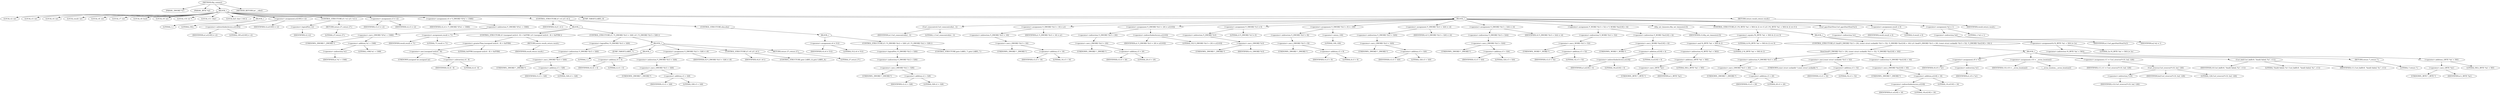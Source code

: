 digraph tftp_connect {  
"1000112" [label = "(METHOD,tftp_connect)" ]
"1000113" [label = "(PARAM,_DWORD *a1)" ]
"1000114" [label = "(PARAM,_BYTE *a2)" ]
"1000115" [label = "(BLOCK,,)" ]
"1000116" [label = "(LOCAL,v2: int)" ]
"1000117" [label = "(LOCAL,v3: int)" ]
"1000118" [label = "(LOCAL,v4: int)" ]
"1000119" [label = "(LOCAL,result: int)" ]
"1000120" [label = "(LOCAL,v6: int)" ]
"1000121" [label = "(LOCAL,v7: int)" ]
"1000122" [label = "(LOCAL,v8: bool)" ]
"1000123" [label = "(LOCAL,v9: int)" ]
"1000124" [label = "(LOCAL,v10: int *)" ]
"1000125" [label = "(LOCAL,v11: char)" ]
"1000126" [label = "(LOCAL,buf: char [ 144 ])" ]
"1000127" [label = "(BLOCK,,)" ]
"1000128" [label = "(LITERAL,1,)" ]
"1000129" [label = "(LITERAL,336,)" ]
"1000130" [label = "(<operator>.assignment,a1[185] = v2)" ]
"1000131" [label = "(<operator>.indirectIndexAccess,a1[185])" ]
"1000132" [label = "(IDENTIFIER,a1,a1[185] = v2)" ]
"1000133" [label = "(LITERAL,185,a1[185] = v2)" ]
"1000134" [label = "(IDENTIFIER,v2,a1[185] = v2)" ]
"1000135" [label = "(CONTROL_STRUCTURE,if ( !v2 ),if ( !v2 ))" ]
"1000136" [label = "(<operator>.logicalNot,!v2)" ]
"1000137" [label = "(IDENTIFIER,v2,!v2)" ]
"1000138" [label = "(RETURN,return 27;,return 27;)" ]
"1000139" [label = "(LITERAL,27,return 27;)" ]
"1000140" [label = "(<operator>.assignment,v3 = v2)" ]
"1000141" [label = "(IDENTIFIER,v3,v3 = v2)" ]
"1000142" [label = "(IDENTIFIER,v2,v3 = v2)" ]
"1000143" [label = "(<operator>.assignment,v4 = *(_DWORD *)(*a1 + 1568))" ]
"1000144" [label = "(IDENTIFIER,v4,v4 = *(_DWORD *)(*a1 + 1568))" ]
"1000145" [label = "(<operator>.indirection,*(_DWORD *)(*a1 + 1568))" ]
"1000146" [label = "(<operator>.cast,(_DWORD *)(*a1 + 1568))" ]
"1000147" [label = "(UNKNOWN,_DWORD *,_DWORD *)" ]
"1000148" [label = "(<operator>.addition,*a1 + 1568)" ]
"1000149" [label = "(<operator>.indirection,*a1)" ]
"1000150" [label = "(IDENTIFIER,a1,*a1 + 1568)" ]
"1000151" [label = "(LITERAL,1568,*a1 + 1568)" ]
"1000152" [label = "(CONTROL_STRUCTURE,if ( v4 ),if ( v4 ))" ]
"1000153" [label = "(IDENTIFIER,v4,if ( v4 ))" ]
"1000154" [label = "(BLOCK,,)" ]
"1000155" [label = "(<operator>.assignment,result = 71)" ]
"1000156" [label = "(IDENTIFIER,result,result = 71)" ]
"1000157" [label = "(LITERAL,71,result = 71)" ]
"1000158" [label = "(CONTROL_STRUCTURE,if ( (unsigned int)(v4 - 8) > 0xFFB0 ),if ( (unsigned int)(v4 - 8) > 0xFFB0 ))" ]
"1000159" [label = "(<operator>.greaterThan,(unsigned int)(v4 - 8) > 0xFFB0)" ]
"1000160" [label = "(<operator>.cast,(unsigned int)(v4 - 8))" ]
"1000161" [label = "(UNKNOWN,unsigned int,unsigned int)" ]
"1000162" [label = "(<operator>.subtraction,v4 - 8)" ]
"1000163" [label = "(IDENTIFIER,v4,v4 - 8)" ]
"1000164" [label = "(LITERAL,8,v4 - 8)" ]
"1000165" [label = "(LITERAL,0xFFB0,(unsigned int)(v4 - 8) > 0xFFB0)" ]
"1000166" [label = "(RETURN,return result;,return result;)" ]
"1000167" [label = "(IDENTIFIER,result,return result;)" ]
"1000168" [label = "(CONTROL_STRUCTURE,if ( !*(_DWORD *)(v3 + 328) ),if ( !*(_DWORD *)(v3 + 328) ))" ]
"1000169" [label = "(<operator>.logicalNot,!*(_DWORD *)(v3 + 328))" ]
"1000170" [label = "(<operator>.indirection,*(_DWORD *)(v3 + 328))" ]
"1000171" [label = "(<operator>.cast,(_DWORD *)(v3 + 328))" ]
"1000172" [label = "(UNKNOWN,_DWORD *,_DWORD *)" ]
"1000173" [label = "(<operator>.addition,v3 + 328)" ]
"1000174" [label = "(IDENTIFIER,v3,v3 + 328)" ]
"1000175" [label = "(LITERAL,328,v3 + 328)" ]
"1000176" [label = "(BLOCK,,)" ]
"1000177" [label = "(JUMP_TARGET,LABEL_7)" ]
"1000178" [label = "(BLOCK,,)" ]
"1000179" [label = "(LITERAL,1,)" ]
"1000180" [label = "(<operator>.addition,v4 + 4)" ]
"1000181" [label = "(IDENTIFIER,v4,v4 + 4)" ]
"1000182" [label = "(LITERAL,4,v4 + 4)" ]
"1000183" [label = "(<operator>.assignment,*(_DWORD *)(v3 + 328) = v6)" ]
"1000184" [label = "(<operator>.indirection,*(_DWORD *)(v3 + 328))" ]
"1000185" [label = "(<operator>.cast,(_DWORD *)(v3 + 328))" ]
"1000186" [label = "(UNKNOWN,_DWORD *,_DWORD *)" ]
"1000187" [label = "(<operator>.addition,v3 + 328)" ]
"1000188" [label = "(IDENTIFIER,v3,v3 + 328)" ]
"1000189" [label = "(LITERAL,328,v3 + 328)" ]
"1000190" [label = "(IDENTIFIER,v6,*(_DWORD *)(v3 + 328) = v6)" ]
"1000191" [label = "(CONTROL_STRUCTURE,if ( v6 ),if ( v6 ))" ]
"1000192" [label = "(IDENTIFIER,v6,if ( v6 ))" ]
"1000193" [label = "(CONTROL_STRUCTURE,goto LABEL_8;,goto LABEL_8;)" ]
"1000194" [label = "(RETURN,return 27;,return 27;)" ]
"1000195" [label = "(LITERAL,27,return 27;)" ]
"1000196" [label = "(CONTROL_STRUCTURE,else,else)" ]
"1000197" [label = "(BLOCK,,)" ]
"1000198" [label = "(<operator>.assignment,v4 = 512)" ]
"1000199" [label = "(IDENTIFIER,v4,v4 = 512)" ]
"1000200" [label = "(LITERAL,512,v4 = 512)" ]
"1000201" [label = "(CONTROL_STRUCTURE,if ( !*(_DWORD *)(v2 + 328) ),if ( !*(_DWORD *)(v2 + 328) ))" ]
"1000202" [label = "(<operator>.logicalNot,!*(_DWORD *)(v2 + 328))" ]
"1000203" [label = "(<operator>.indirection,*(_DWORD *)(v2 + 328))" ]
"1000204" [label = "(<operator>.cast,(_DWORD *)(v2 + 328))" ]
"1000205" [label = "(UNKNOWN,_DWORD *,_DWORD *)" ]
"1000206" [label = "(<operator>.addition,v2 + 328)" ]
"1000207" [label = "(IDENTIFIER,v2,v2 + 328)" ]
"1000208" [label = "(LITERAL,328,v2 + 328)" ]
"1000209" [label = "(CONTROL_STRUCTURE,goto LABEL_7;,goto LABEL_7;)" ]
"1000210" [label = "(JUMP_TARGET,LABEL_8)" ]
"1000211" [label = "(BLOCK,,)" ]
"1000212" [label = "(Curl_conncontrol,Curl_conncontrol(a1, 1))" ]
"1000213" [label = "(IDENTIFIER,a1,Curl_conncontrol(a1, 1))" ]
"1000214" [label = "(LITERAL,1,Curl_conncontrol(a1, 1))" ]
"1000215" [label = "(<operator>.assignment,*(_DWORD *)(v3 + 16) = a1)" ]
"1000216" [label = "(<operator>.indirection,*(_DWORD *)(v3 + 16))" ]
"1000217" [label = "(<operator>.cast,(_DWORD *)(v3 + 16))" ]
"1000218" [label = "(UNKNOWN,_DWORD *,_DWORD *)" ]
"1000219" [label = "(<operator>.addition,v3 + 16)" ]
"1000220" [label = "(IDENTIFIER,v3,v3 + 16)" ]
"1000221" [label = "(LITERAL,16,v3 + 16)" ]
"1000222" [label = "(IDENTIFIER,a1,*(_DWORD *)(v3 + 16) = a1)" ]
"1000223" [label = "(<operator>.assignment,*(_DWORD *)(v3 + 20) = a1[103])" ]
"1000224" [label = "(<operator>.indirection,*(_DWORD *)(v3 + 20))" ]
"1000225" [label = "(<operator>.cast,(_DWORD *)(v3 + 20))" ]
"1000226" [label = "(UNKNOWN,_DWORD *,_DWORD *)" ]
"1000227" [label = "(<operator>.addition,v3 + 20)" ]
"1000228" [label = "(IDENTIFIER,v3,v3 + 20)" ]
"1000229" [label = "(LITERAL,20,v3 + 20)" ]
"1000230" [label = "(<operator>.indirectIndexAccess,a1[103])" ]
"1000231" [label = "(IDENTIFIER,a1,*(_DWORD *)(v3 + 20) = a1[103])" ]
"1000232" [label = "(LITERAL,103,*(_DWORD *)(v3 + 20) = a1[103])" ]
"1000233" [label = "(<operator>.assignment,*(_DWORD *)v3 = 0)" ]
"1000234" [label = "(<operator>.indirection,*(_DWORD *)v3)" ]
"1000235" [label = "(<operator>.cast,(_DWORD *)v3)" ]
"1000236" [label = "(UNKNOWN,_DWORD *,_DWORD *)" ]
"1000237" [label = "(IDENTIFIER,v3,(_DWORD *)v3)" ]
"1000238" [label = "(LITERAL,0,*(_DWORD *)v3 = 0)" ]
"1000239" [label = "(<operator>.assignment,*(_DWORD *)(v3 + 8) = -100)" ]
"1000240" [label = "(<operator>.indirection,*(_DWORD *)(v3 + 8))" ]
"1000241" [label = "(<operator>.cast,(_DWORD *)(v3 + 8))" ]
"1000242" [label = "(UNKNOWN,_DWORD *,_DWORD *)" ]
"1000243" [label = "(<operator>.addition,v3 + 8)" ]
"1000244" [label = "(IDENTIFIER,v3,v3 + 8)" ]
"1000245" [label = "(LITERAL,8,v3 + 8)" ]
"1000246" [label = "(<operator>.minus,-100)" ]
"1000247" [label = "(LITERAL,100,-100)" ]
"1000248" [label = "(<operator>.assignment,*(_DWORD *)(v3 + 320) = v4)" ]
"1000249" [label = "(<operator>.indirection,*(_DWORD *)(v3 + 320))" ]
"1000250" [label = "(<operator>.cast,(_DWORD *)(v3 + 320))" ]
"1000251" [label = "(UNKNOWN,_DWORD *,_DWORD *)" ]
"1000252" [label = "(<operator>.addition,v3 + 320)" ]
"1000253" [label = "(IDENTIFIER,v3,v3 + 320)" ]
"1000254" [label = "(LITERAL,320,v3 + 320)" ]
"1000255" [label = "(IDENTIFIER,v4,*(_DWORD *)(v3 + 320) = v4)" ]
"1000256" [label = "(<operator>.assignment,*(_DWORD *)(v3 + 324) = v4)" ]
"1000257" [label = "(<operator>.indirection,*(_DWORD *)(v3 + 324))" ]
"1000258" [label = "(<operator>.cast,(_DWORD *)(v3 + 324))" ]
"1000259" [label = "(UNKNOWN,_DWORD *,_DWORD *)" ]
"1000260" [label = "(<operator>.addition,v3 + 324)" ]
"1000261" [label = "(IDENTIFIER,v3,v3 + 324)" ]
"1000262" [label = "(LITERAL,324,v3 + 324)" ]
"1000263" [label = "(IDENTIFIER,v4,*(_DWORD *)(v3 + 324) = v4)" ]
"1000264" [label = "(<operator>.assignment,*(_WORD *)(v3 + 52) = *(_WORD *)(a1[18] + 4))" ]
"1000265" [label = "(<operator>.indirection,*(_WORD *)(v3 + 52))" ]
"1000266" [label = "(<operator>.cast,(_WORD *)(v3 + 52))" ]
"1000267" [label = "(UNKNOWN,_WORD *,_WORD *)" ]
"1000268" [label = "(<operator>.addition,v3 + 52)" ]
"1000269" [label = "(IDENTIFIER,v3,v3 + 52)" ]
"1000270" [label = "(LITERAL,52,v3 + 52)" ]
"1000271" [label = "(<operator>.indirection,*(_WORD *)(a1[18] + 4))" ]
"1000272" [label = "(<operator>.cast,(_WORD *)(a1[18] + 4))" ]
"1000273" [label = "(UNKNOWN,_WORD *,_WORD *)" ]
"1000274" [label = "(<operator>.addition,a1[18] + 4)" ]
"1000275" [label = "(<operator>.indirectIndexAccess,a1[18])" ]
"1000276" [label = "(IDENTIFIER,a1,a1[18] + 4)" ]
"1000277" [label = "(LITERAL,18,a1[18] + 4)" ]
"1000278" [label = "(LITERAL,4,a1[18] + 4)" ]
"1000279" [label = "(tftp_set_timeouts,tftp_set_timeouts(v3))" ]
"1000280" [label = "(IDENTIFIER,v3,tftp_set_timeouts(v3))" ]
"1000281" [label = "(CONTROL_STRUCTURE,if ( (*((_BYTE *)a1 + 583) & 2) == 0 ),if ( (*((_BYTE *)a1 + 583) & 2) == 0 ))" ]
"1000282" [label = "(<operator>.equals,(*((_BYTE *)a1 + 583) & 2) == 0)" ]
"1000283" [label = "(<operator>.and,*((_BYTE *)a1 + 583) & 2)" ]
"1000284" [label = "(<operator>.indirection,*((_BYTE *)a1 + 583))" ]
"1000285" [label = "(<operator>.addition,(_BYTE *)a1 + 583)" ]
"1000286" [label = "(<operator>.cast,(_BYTE *)a1)" ]
"1000287" [label = "(UNKNOWN,_BYTE *,_BYTE *)" ]
"1000288" [label = "(IDENTIFIER,a1,(_BYTE *)a1)" ]
"1000289" [label = "(LITERAL,583,(_BYTE *)a1 + 583)" ]
"1000290" [label = "(LITERAL,2,*((_BYTE *)a1 + 583) & 2)" ]
"1000291" [label = "(LITERAL,0,(*((_BYTE *)a1 + 583) & 2) == 0)" ]
"1000292" [label = "(BLOCK,,)" ]
"1000293" [label = "(CONTROL_STRUCTURE,if ( bind(*(_DWORD *)(v3 + 20), (const struct sockaddr *)(v3 + 52), *(_DWORD *)(a1[18] + 16)) ),if ( bind(*(_DWORD *)(v3 + 20), (const struct sockaddr *)(v3 + 52), *(_DWORD *)(a1[18] + 16)) ))" ]
"1000294" [label = "(bind,bind(*(_DWORD *)(v3 + 20), (const struct sockaddr *)(v3 + 52), *(_DWORD *)(a1[18] + 16)))" ]
"1000295" [label = "(<operator>.indirection,*(_DWORD *)(v3 + 20))" ]
"1000296" [label = "(<operator>.cast,(_DWORD *)(v3 + 20))" ]
"1000297" [label = "(UNKNOWN,_DWORD *,_DWORD *)" ]
"1000298" [label = "(<operator>.addition,v3 + 20)" ]
"1000299" [label = "(IDENTIFIER,v3,v3 + 20)" ]
"1000300" [label = "(LITERAL,20,v3 + 20)" ]
"1000301" [label = "(<operator>.cast,(const struct sockaddr *)(v3 + 52))" ]
"1000302" [label = "(UNKNOWN,const struct sockaddr *,const struct sockaddr *)" ]
"1000303" [label = "(<operator>.addition,v3 + 52)" ]
"1000304" [label = "(IDENTIFIER,v3,v3 + 52)" ]
"1000305" [label = "(LITERAL,52,v3 + 52)" ]
"1000306" [label = "(<operator>.indirection,*(_DWORD *)(a1[18] + 16))" ]
"1000307" [label = "(<operator>.cast,(_DWORD *)(a1[18] + 16))" ]
"1000308" [label = "(UNKNOWN,_DWORD *,_DWORD *)" ]
"1000309" [label = "(<operator>.addition,a1[18] + 16)" ]
"1000310" [label = "(<operator>.indirectIndexAccess,a1[18])" ]
"1000311" [label = "(IDENTIFIER,a1,a1[18] + 16)" ]
"1000312" [label = "(LITERAL,18,a1[18] + 16)" ]
"1000313" [label = "(LITERAL,16,a1[18] + 16)" ]
"1000314" [label = "(BLOCK,,)" ]
"1000315" [label = "(<operator>.assignment,v9 = *a1)" ]
"1000316" [label = "(IDENTIFIER,v9,v9 = *a1)" ]
"1000317" [label = "(<operator>.indirection,*a1)" ]
"1000318" [label = "(IDENTIFIER,a1,v9 = *a1)" ]
"1000319" [label = "(<operator>.assignment,v10 = __errno_location())" ]
"1000320" [label = "(IDENTIFIER,v10,v10 = __errno_location())" ]
"1000321" [label = "(__errno_location,__errno_location())" ]
"1000322" [label = "(<operator>.assignment,v11 = Curl_strerror(*v10, buf, 128))" ]
"1000323" [label = "(IDENTIFIER,v11,v11 = Curl_strerror(*v10, buf, 128))" ]
"1000324" [label = "(Curl_strerror,Curl_strerror(*v10, buf, 128))" ]
"1000325" [label = "(<operator>.indirection,*v10)" ]
"1000326" [label = "(IDENTIFIER,v10,Curl_strerror(*v10, buf, 128))" ]
"1000327" [label = "(IDENTIFIER,buf,Curl_strerror(*v10, buf, 128))" ]
"1000328" [label = "(LITERAL,128,Curl_strerror(*v10, buf, 128))" ]
"1000329" [label = "(Curl_failf,Curl_failf(v9, \"bind() failed; %s\", v11))" ]
"1000330" [label = "(IDENTIFIER,v9,Curl_failf(v9, \"bind() failed; %s\", v11))" ]
"1000331" [label = "(LITERAL,\"bind() failed; %s\",Curl_failf(v9, \"bind() failed; %s\", v11))" ]
"1000332" [label = "(IDENTIFIER,v11,Curl_failf(v9, \"bind() failed; %s\", v11))" ]
"1000333" [label = "(RETURN,return 7;,return 7;)" ]
"1000334" [label = "(LITERAL,7,return 7;)" ]
"1000335" [label = "(<operators>.assignmentOr,*((_BYTE *)a1 + 583) |= 2u)" ]
"1000336" [label = "(<operator>.indirection,*((_BYTE *)a1 + 583))" ]
"1000337" [label = "(<operator>.addition,(_BYTE *)a1 + 583)" ]
"1000338" [label = "(<operator>.cast,(_BYTE *)a1)" ]
"1000339" [label = "(UNKNOWN,_BYTE *,_BYTE *)" ]
"1000340" [label = "(IDENTIFIER,a1,(_BYTE *)a1)" ]
"1000341" [label = "(LITERAL,583,(_BYTE *)a1 + 583)" ]
"1000342" [label = "(LITERAL,2u,*((_BYTE *)a1 + 583) |= 2u)" ]
"1000343" [label = "(Curl_pgrsStartNow,Curl_pgrsStartNow(*a1))" ]
"1000344" [label = "(<operator>.indirection,*a1)" ]
"1000345" [label = "(IDENTIFIER,a1,Curl_pgrsStartNow(*a1))" ]
"1000346" [label = "(<operator>.assignment,result = 0)" ]
"1000347" [label = "(IDENTIFIER,result,result = 0)" ]
"1000348" [label = "(LITERAL,0,result = 0)" ]
"1000349" [label = "(<operator>.assignment,*a2 = 1)" ]
"1000350" [label = "(<operator>.indirection,*a2)" ]
"1000351" [label = "(IDENTIFIER,a2,*a2 = 1)" ]
"1000352" [label = "(LITERAL,1,*a2 = 1)" ]
"1000353" [label = "(RETURN,return result;,return result;)" ]
"1000354" [label = "(IDENTIFIER,result,return result;)" ]
"1000355" [label = "(METHOD_RETURN,int __cdecl)" ]
  "1000112" -> "1000113" 
  "1000112" -> "1000114" 
  "1000112" -> "1000115" 
  "1000112" -> "1000355" 
  "1000115" -> "1000116" 
  "1000115" -> "1000117" 
  "1000115" -> "1000118" 
  "1000115" -> "1000119" 
  "1000115" -> "1000120" 
  "1000115" -> "1000121" 
  "1000115" -> "1000122" 
  "1000115" -> "1000123" 
  "1000115" -> "1000124" 
  "1000115" -> "1000125" 
  "1000115" -> "1000126" 
  "1000115" -> "1000127" 
  "1000115" -> "1000130" 
  "1000115" -> "1000135" 
  "1000115" -> "1000140" 
  "1000115" -> "1000143" 
  "1000115" -> "1000152" 
  "1000115" -> "1000210" 
  "1000115" -> "1000211" 
  "1000115" -> "1000353" 
  "1000127" -> "1000128" 
  "1000127" -> "1000129" 
  "1000130" -> "1000131" 
  "1000130" -> "1000134" 
  "1000131" -> "1000132" 
  "1000131" -> "1000133" 
  "1000135" -> "1000136" 
  "1000135" -> "1000138" 
  "1000136" -> "1000137" 
  "1000138" -> "1000139" 
  "1000140" -> "1000141" 
  "1000140" -> "1000142" 
  "1000143" -> "1000144" 
  "1000143" -> "1000145" 
  "1000145" -> "1000146" 
  "1000146" -> "1000147" 
  "1000146" -> "1000148" 
  "1000148" -> "1000149" 
  "1000148" -> "1000151" 
  "1000149" -> "1000150" 
  "1000152" -> "1000153" 
  "1000152" -> "1000154" 
  "1000152" -> "1000196" 
  "1000154" -> "1000155" 
  "1000154" -> "1000158" 
  "1000154" -> "1000168" 
  "1000155" -> "1000156" 
  "1000155" -> "1000157" 
  "1000158" -> "1000159" 
  "1000158" -> "1000166" 
  "1000159" -> "1000160" 
  "1000159" -> "1000165" 
  "1000160" -> "1000161" 
  "1000160" -> "1000162" 
  "1000162" -> "1000163" 
  "1000162" -> "1000164" 
  "1000166" -> "1000167" 
  "1000168" -> "1000169" 
  "1000168" -> "1000176" 
  "1000169" -> "1000170" 
  "1000170" -> "1000171" 
  "1000171" -> "1000172" 
  "1000171" -> "1000173" 
  "1000173" -> "1000174" 
  "1000173" -> "1000175" 
  "1000176" -> "1000177" 
  "1000176" -> "1000178" 
  "1000176" -> "1000183" 
  "1000176" -> "1000191" 
  "1000176" -> "1000194" 
  "1000178" -> "1000179" 
  "1000178" -> "1000180" 
  "1000180" -> "1000181" 
  "1000180" -> "1000182" 
  "1000183" -> "1000184" 
  "1000183" -> "1000190" 
  "1000184" -> "1000185" 
  "1000185" -> "1000186" 
  "1000185" -> "1000187" 
  "1000187" -> "1000188" 
  "1000187" -> "1000189" 
  "1000191" -> "1000192" 
  "1000191" -> "1000193" 
  "1000194" -> "1000195" 
  "1000196" -> "1000197" 
  "1000197" -> "1000198" 
  "1000197" -> "1000201" 
  "1000198" -> "1000199" 
  "1000198" -> "1000200" 
  "1000201" -> "1000202" 
  "1000201" -> "1000209" 
  "1000202" -> "1000203" 
  "1000203" -> "1000204" 
  "1000204" -> "1000205" 
  "1000204" -> "1000206" 
  "1000206" -> "1000207" 
  "1000206" -> "1000208" 
  "1000211" -> "1000212" 
  "1000211" -> "1000215" 
  "1000211" -> "1000223" 
  "1000211" -> "1000233" 
  "1000211" -> "1000239" 
  "1000211" -> "1000248" 
  "1000211" -> "1000256" 
  "1000211" -> "1000264" 
  "1000211" -> "1000279" 
  "1000211" -> "1000281" 
  "1000211" -> "1000343" 
  "1000211" -> "1000346" 
  "1000211" -> "1000349" 
  "1000212" -> "1000213" 
  "1000212" -> "1000214" 
  "1000215" -> "1000216" 
  "1000215" -> "1000222" 
  "1000216" -> "1000217" 
  "1000217" -> "1000218" 
  "1000217" -> "1000219" 
  "1000219" -> "1000220" 
  "1000219" -> "1000221" 
  "1000223" -> "1000224" 
  "1000223" -> "1000230" 
  "1000224" -> "1000225" 
  "1000225" -> "1000226" 
  "1000225" -> "1000227" 
  "1000227" -> "1000228" 
  "1000227" -> "1000229" 
  "1000230" -> "1000231" 
  "1000230" -> "1000232" 
  "1000233" -> "1000234" 
  "1000233" -> "1000238" 
  "1000234" -> "1000235" 
  "1000235" -> "1000236" 
  "1000235" -> "1000237" 
  "1000239" -> "1000240" 
  "1000239" -> "1000246" 
  "1000240" -> "1000241" 
  "1000241" -> "1000242" 
  "1000241" -> "1000243" 
  "1000243" -> "1000244" 
  "1000243" -> "1000245" 
  "1000246" -> "1000247" 
  "1000248" -> "1000249" 
  "1000248" -> "1000255" 
  "1000249" -> "1000250" 
  "1000250" -> "1000251" 
  "1000250" -> "1000252" 
  "1000252" -> "1000253" 
  "1000252" -> "1000254" 
  "1000256" -> "1000257" 
  "1000256" -> "1000263" 
  "1000257" -> "1000258" 
  "1000258" -> "1000259" 
  "1000258" -> "1000260" 
  "1000260" -> "1000261" 
  "1000260" -> "1000262" 
  "1000264" -> "1000265" 
  "1000264" -> "1000271" 
  "1000265" -> "1000266" 
  "1000266" -> "1000267" 
  "1000266" -> "1000268" 
  "1000268" -> "1000269" 
  "1000268" -> "1000270" 
  "1000271" -> "1000272" 
  "1000272" -> "1000273" 
  "1000272" -> "1000274" 
  "1000274" -> "1000275" 
  "1000274" -> "1000278" 
  "1000275" -> "1000276" 
  "1000275" -> "1000277" 
  "1000279" -> "1000280" 
  "1000281" -> "1000282" 
  "1000281" -> "1000292" 
  "1000282" -> "1000283" 
  "1000282" -> "1000291" 
  "1000283" -> "1000284" 
  "1000283" -> "1000290" 
  "1000284" -> "1000285" 
  "1000285" -> "1000286" 
  "1000285" -> "1000289" 
  "1000286" -> "1000287" 
  "1000286" -> "1000288" 
  "1000292" -> "1000293" 
  "1000292" -> "1000335" 
  "1000293" -> "1000294" 
  "1000293" -> "1000314" 
  "1000294" -> "1000295" 
  "1000294" -> "1000301" 
  "1000294" -> "1000306" 
  "1000295" -> "1000296" 
  "1000296" -> "1000297" 
  "1000296" -> "1000298" 
  "1000298" -> "1000299" 
  "1000298" -> "1000300" 
  "1000301" -> "1000302" 
  "1000301" -> "1000303" 
  "1000303" -> "1000304" 
  "1000303" -> "1000305" 
  "1000306" -> "1000307" 
  "1000307" -> "1000308" 
  "1000307" -> "1000309" 
  "1000309" -> "1000310" 
  "1000309" -> "1000313" 
  "1000310" -> "1000311" 
  "1000310" -> "1000312" 
  "1000314" -> "1000315" 
  "1000314" -> "1000319" 
  "1000314" -> "1000322" 
  "1000314" -> "1000329" 
  "1000314" -> "1000333" 
  "1000315" -> "1000316" 
  "1000315" -> "1000317" 
  "1000317" -> "1000318" 
  "1000319" -> "1000320" 
  "1000319" -> "1000321" 
  "1000322" -> "1000323" 
  "1000322" -> "1000324" 
  "1000324" -> "1000325" 
  "1000324" -> "1000327" 
  "1000324" -> "1000328" 
  "1000325" -> "1000326" 
  "1000329" -> "1000330" 
  "1000329" -> "1000331" 
  "1000329" -> "1000332" 
  "1000333" -> "1000334" 
  "1000335" -> "1000336" 
  "1000335" -> "1000342" 
  "1000336" -> "1000337" 
  "1000337" -> "1000338" 
  "1000337" -> "1000341" 
  "1000338" -> "1000339" 
  "1000338" -> "1000340" 
  "1000343" -> "1000344" 
  "1000344" -> "1000345" 
  "1000346" -> "1000347" 
  "1000346" -> "1000348" 
  "1000349" -> "1000350" 
  "1000349" -> "1000352" 
  "1000350" -> "1000351" 
  "1000353" -> "1000354" 
}
